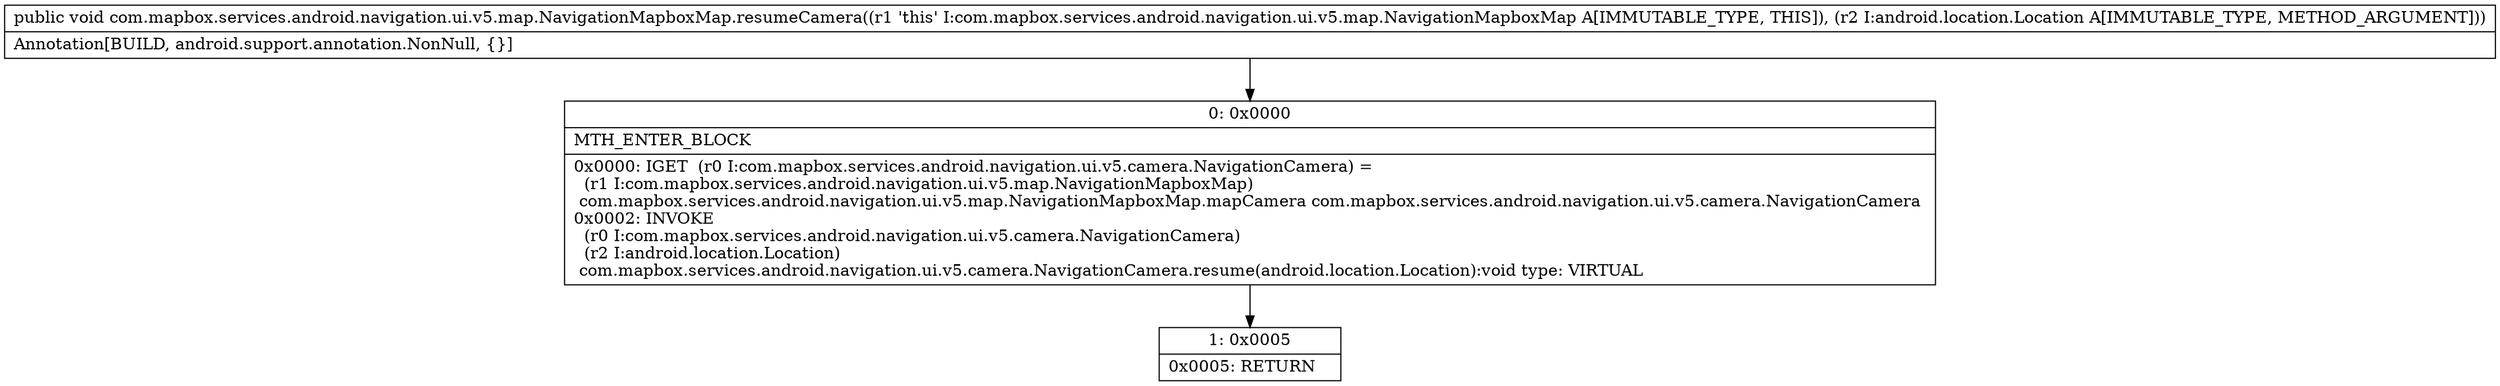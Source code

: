 digraph "CFG forcom.mapbox.services.android.navigation.ui.v5.map.NavigationMapboxMap.resumeCamera(Landroid\/location\/Location;)V" {
Node_0 [shape=record,label="{0\:\ 0x0000|MTH_ENTER_BLOCK\l|0x0000: IGET  (r0 I:com.mapbox.services.android.navigation.ui.v5.camera.NavigationCamera) = \l  (r1 I:com.mapbox.services.android.navigation.ui.v5.map.NavigationMapboxMap)\l com.mapbox.services.android.navigation.ui.v5.map.NavigationMapboxMap.mapCamera com.mapbox.services.android.navigation.ui.v5.camera.NavigationCamera \l0x0002: INVOKE  \l  (r0 I:com.mapbox.services.android.navigation.ui.v5.camera.NavigationCamera)\l  (r2 I:android.location.Location)\l com.mapbox.services.android.navigation.ui.v5.camera.NavigationCamera.resume(android.location.Location):void type: VIRTUAL \l}"];
Node_1 [shape=record,label="{1\:\ 0x0005|0x0005: RETURN   \l}"];
MethodNode[shape=record,label="{public void com.mapbox.services.android.navigation.ui.v5.map.NavigationMapboxMap.resumeCamera((r1 'this' I:com.mapbox.services.android.navigation.ui.v5.map.NavigationMapboxMap A[IMMUTABLE_TYPE, THIS]), (r2 I:android.location.Location A[IMMUTABLE_TYPE, METHOD_ARGUMENT]))  | Annotation[BUILD, android.support.annotation.NonNull, \{\}]\l}"];
MethodNode -> Node_0;
Node_0 -> Node_1;
}

